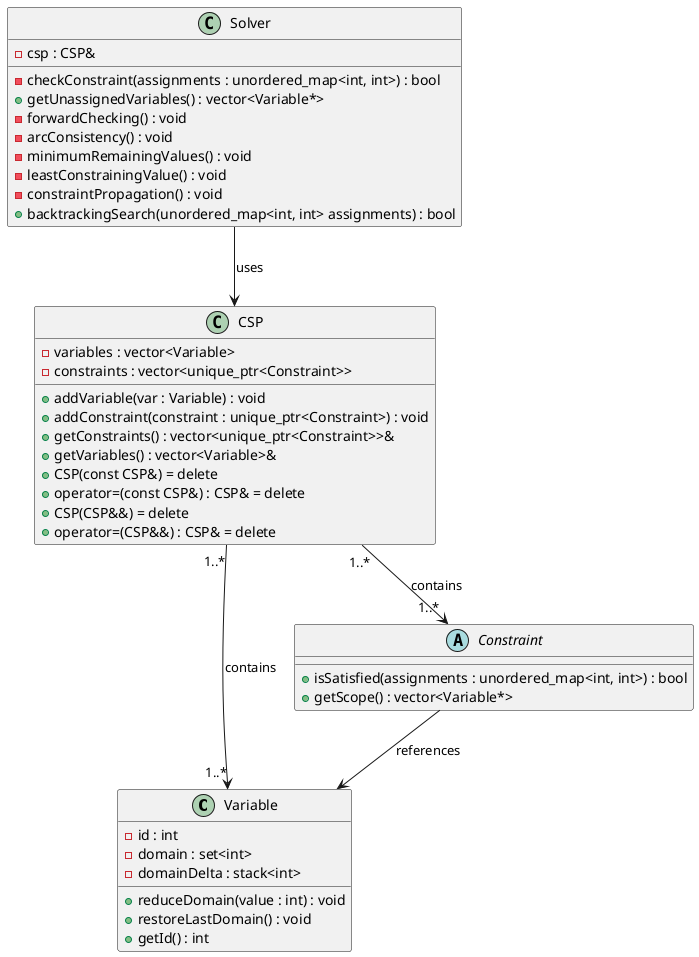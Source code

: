@startuml

class Variable {
    - id : int
    - domain : set<int>
    - domainDelta : stack<int>
    + reduceDomain(value : int) : void
    + restoreLastDomain() : void
    + getId() : int
}

abstract class Constraint {
    + isSatisfied(assignments : unordered_map<int, int>) : bool
    + getScope() : vector<Variable*>
}

class CSP {
    - variables : vector<Variable>
    - constraints : vector<unique_ptr<Constraint>>
    + addVariable(var : Variable) : void
    + addConstraint(constraint : unique_ptr<Constraint>) : void
    + getConstraints() : vector<unique_ptr<Constraint>>&
    + getVariables() : vector<Variable>&
    + CSP(const CSP&) = delete
    + operator=(const CSP&) : CSP& = delete
    + CSP(CSP&&) = delete
    + operator=(CSP&&) : CSP& = delete
}

class Solver {
    - csp : CSP&
    - checkConstraint(assignments : unordered_map<int, int>) : bool
    + getUnassignedVariables() : vector<Variable*>
    - forwardChecking() : void
    - arcConsistency() : void
    - minimumRemainingValues() : void
    - leastConstrainingValue() : void
    - constraintPropagation() : void
    + backtrackingSearch(unordered_map<int, int> assignments) : bool
}

CSP "1..*" --> "1..*" Variable : contains
CSP "1..*" --> "1..*" Constraint : contains
Solver --> CSP : uses
Constraint --> Variable : references

@enduml
